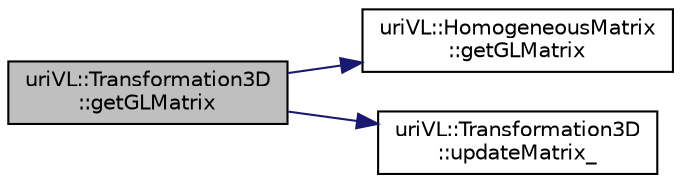 digraph "uriVL::Transformation3D::getGLMatrix"
{
  edge [fontname="Helvetica",fontsize="10",labelfontname="Helvetica",labelfontsize="10"];
  node [fontname="Helvetica",fontsize="10",shape=record];
  rankdir="LR";
  Node1 [label="uriVL::Transformation3D\l::getGLMatrix",height=0.2,width=0.4,color="black", fillcolor="grey75", style="filled", fontcolor="black"];
  Node1 -> Node2 [color="midnightblue",fontsize="10",style="solid",fontname="Helvetica"];
  Node2 [label="uriVL::HomogeneousMatrix\l::getGLMatrix",height=0.2,width=0.4,color="black", fillcolor="white", style="filled",URL="$classuriVL_1_1HomogeneousMatrix.html#a5fb00cfa6f76cdb65c62a1e87c68c802",tooltip="Returns a read-only pointer to the matrix data. "];
  Node1 -> Node3 [color="midnightblue",fontsize="10",style="solid",fontname="Helvetica"];
  Node3 [label="uriVL::Transformation3D\l::updateMatrix_",height=0.2,width=0.4,color="black", fillcolor="white", style="filled",URL="$classuriVL_1_1Transformation3D.html#a706f28d6831e1f4221a71e28d0e12eba",tooltip="Updates the transformation matrix if it was not the reference. "];
}
